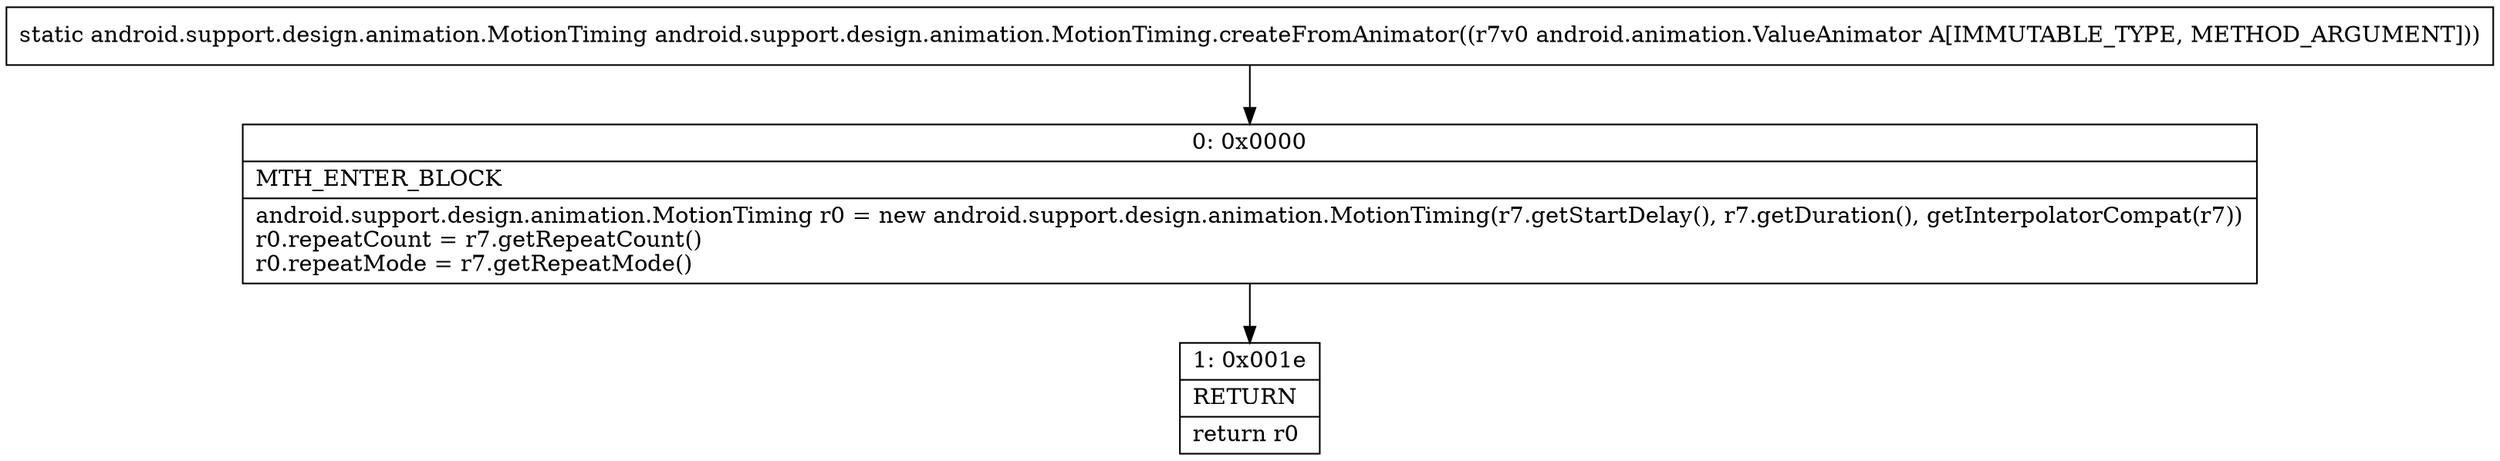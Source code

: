 digraph "CFG forandroid.support.design.animation.MotionTiming.createFromAnimator(Landroid\/animation\/ValueAnimator;)Landroid\/support\/design\/animation\/MotionTiming;" {
Node_0 [shape=record,label="{0\:\ 0x0000|MTH_ENTER_BLOCK\l|android.support.design.animation.MotionTiming r0 = new android.support.design.animation.MotionTiming(r7.getStartDelay(), r7.getDuration(), getInterpolatorCompat(r7))\lr0.repeatCount = r7.getRepeatCount()\lr0.repeatMode = r7.getRepeatMode()\l}"];
Node_1 [shape=record,label="{1\:\ 0x001e|RETURN\l|return r0\l}"];
MethodNode[shape=record,label="{static android.support.design.animation.MotionTiming android.support.design.animation.MotionTiming.createFromAnimator((r7v0 android.animation.ValueAnimator A[IMMUTABLE_TYPE, METHOD_ARGUMENT])) }"];
MethodNode -> Node_0;
Node_0 -> Node_1;
}

